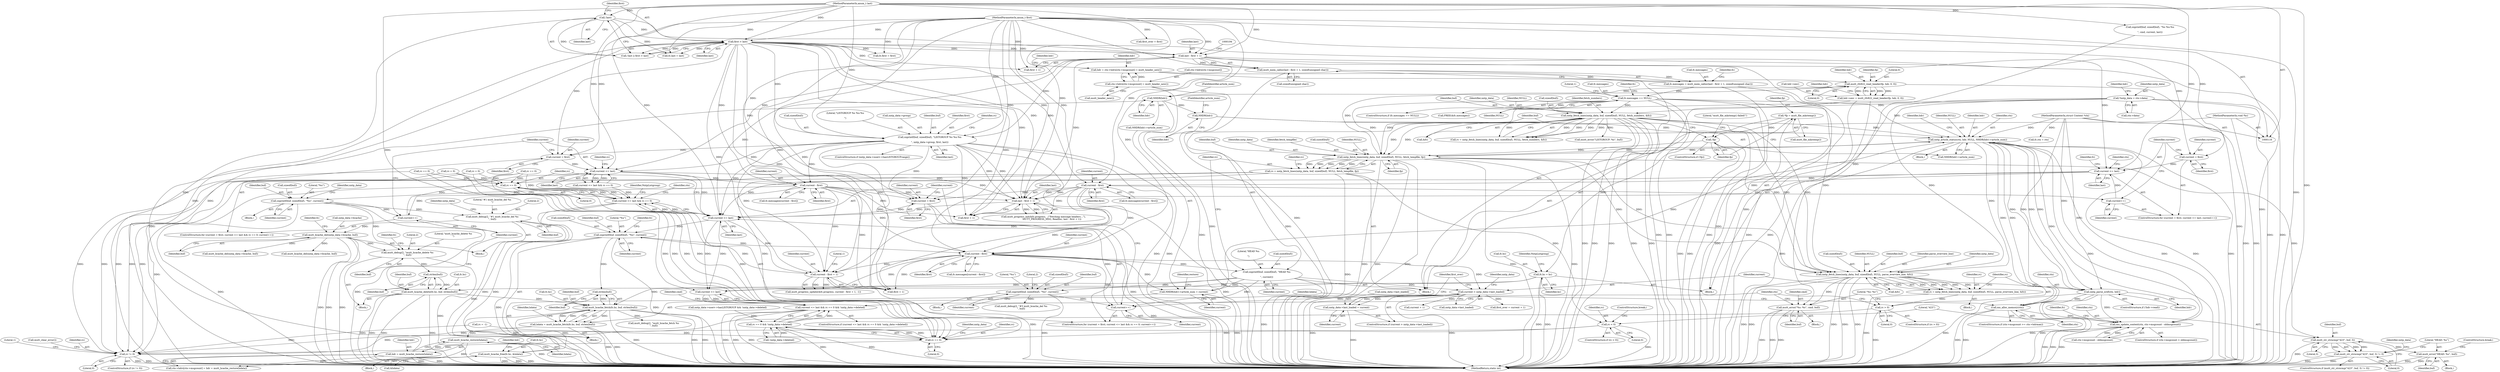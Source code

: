 digraph "0_neomutt_9e927affe3a021175f354af5fa01d22657c20585@API" {
"1000637" [label="(Call,mutt_rfc822_read_header(fp, hdr, 0, 0))"];
"1000567" [label="(Call,nntp_fetch_lines(nntp_data, buf, sizeof(buf), NULL, fetch_tempfile, fp))"];
"1000258" [label="(Call,nntp_fetch_lines(nntp_data, buf, sizeof(buf), NULL, fetch_numbers, &fc))"];
"1000124" [label="(Call,*nntp_data = ctx->data)"];
"1000196" [label="(Call,fc.messages == NULL)"];
"1000183" [label="(Call,fc.messages = mutt_mem_calloc(last - first + 1, sizeof(unsigned char)))"];
"1000187" [label="(Call,mutt_mem_calloc(last - first + 1, sizeof(unsigned char)))"];
"1000188" [label="(Call,last - first + 1)"];
"1000120" [label="(MethodParameterIn,anum_t last)"];
"1000156" [label="(Call,!last)"];
"1000158" [label="(Call,first > last)"];
"1000119" [label="(MethodParameterIn,anum_t first)"];
"1000698" [label="(Call,nntp_article_status(ctx, hdr, NULL, NHDR(hdr)->article_num))"];
"1000711" [label="(Call,nntp_parse_xref(ctx, hdr))"];
"1000117" [label="(MethodParameterIn,struct Context *ctx)"];
"1000434" [label="(Call,mx_alloc_memory(ctx))"];
"1000703" [label="(Call,NHDR(hdr))"];
"1000685" [label="(Call,NHDR(hdr))"];
"1000460" [label="(Call,hdr = mutt_hcache_restore(hdata))"];
"1000462" [label="(Call,mutt_hcache_restore(hdata))"];
"1000436" [label="(Call,hdata = mutt_hcache_fetch(fc.hc, buf, strlen(buf)))"];
"1000438" [label="(Call,mutt_hcache_fetch(fc.hc, buf, strlen(buf)))"];
"1000332" [label="(Call,mutt_hcache_delete(fc.hc, buf, strlen(buf)))"];
"1000204" [label="(Call,fc.hc = hc)"];
"1000118" [label="(MethodParameterIn,void *hc)"];
"1000337" [label="(Call,strlen(buf))"];
"1000328" [label="(Call,mutt_debug(2, \"mutt_hcache_delete %s\n\", buf))"];
"1000303" [label="(Call,snprintf(buf, sizeof(buf), \"%u\", current))"];
"1000299" [label="(Call,current - first)"];
"1000285" [label="(Call,current <= last)"];
"1000291" [label="(Call,current++)"];
"1000281" [label="(Call,current = first)"];
"1000237" [label="(Call,snprintf(buf, sizeof(buf), \"LISTGROUP %s %u-%u\r\n\", nntp_data->group, first, last))"];
"1000318" [label="(Call,mutt_bcache_del(nntp_data->bcache, buf))"];
"1000314" [label="(Call,mutt_debug(2, \"#1 mutt_bcache_del %s\n\", buf))"];
"1000464" [label="(Call,mutt_hcache_free(fc.hc, &hdata))"];
"1000443" [label="(Call,strlen(buf))"];
"1000410" [label="(Call,snprintf(buf, sizeof(buf), \"%u\", current))"];
"1000403" [label="(Call,current - first + 1)"];
"1000384" [label="(Call,current <= last)"];
"1000390" [label="(Call,current++)"];
"1000603" [label="(Call,snprintf(buf, sizeof(buf), \"%u\", current))"];
"1000559" [label="(Call,snprintf(buf, sizeof(buf), \"HEAD %u\r\n\", current))"];
"1000422" [label="(Call,current - first)"];
"1000355" [label="(Call,current - first)"];
"1000345" [label="(Call,current <= last)"];
"1000348" [label="(Call,current++)"];
"1000342" [label="(Call,current = first)"];
"1000715" [label="(Call,current > nntp_data->last_loaded)"];
"1000720" [label="(Call,nntp_data->last_loaded = current)"];
"1000380" [label="(Call,current = first)"];
"1000374" [label="(Call,last - first + 1)"];
"1000637" [label="(Call,mutt_rfc822_read_header(fp, hdr, 0, 0))"];
"1000622" [label="(Call,hdr = ctx->hdrs[ctx->msgcount] = mutt_header_new())"];
"1000624" [label="(Call,ctx->hdrs[ctx->msgcount] = mutt_header_new())"];
"1000683" [label="(Call,NHDR(hdr)->article_num = current)"];
"1000549" [label="(Call,!fp)"];
"1000545" [label="(Call,*fp = mutt_file_mkstemp())"];
"1000633" [label="(Call,hdr->env = mutt_rfc822_read_header(fp, hdr, 0, 0))"];
"1000802" [label="(Call,mx_update_context(ctx, ctx->msgcount - oldmsgcount))"];
"1000565" [label="(Call,rc = nntp_fetch_lines(nntp_data, buf, sizeof(buf), NULL, fetch_tempfile, fp))"];
"1000387" [label="(Call,rc == 0)"];
"1000383" [label="(Call,current <= last && rc == 0)"];
"1000749" [label="(Call,rc == 0)"];
"1000748" [label="(Call,rc == 0 && !nntp_data->deleted)"];
"1000744" [label="(Call,current <= last && rc == 0 && !nntp_data->deleted)"];
"1000815" [label="(Call,rc != 0)"];
"1000582" [label="(Call,rc < 0)"];
"1000588" [label="(Call,mutt_str_strncmp(\"423\", buf, 3))"];
"1000587" [label="(Call,mutt_str_strncmp(\"423\", buf, 3) != 0)"];
"1000594" [label="(Call,mutt_error(\"HEAD: %s\", buf))"];
"1000778" [label="(Call,nntp_fetch_lines(nntp_data, buf, sizeof(buf), NULL, parse_overview_line, &fc))"];
"1000776" [label="(Call,rc = nntp_fetch_lines(nntp_data, buf, sizeof(buf), NULL, parse_overview_line, &fc))"];
"1000788" [label="(Call,rc > 0)"];
"1000792" [label="(Call,mutt_error(\"%s: %s\", cmd, buf))"];
"1000726" [label="(Identifier,first_over)"];
"1000618" [label="(Call,rc = 0)"];
"1000281" [label="(Call,current = first)"];
"1000549" [label="(Call,!fp)"];
"1000410" [label="(Call,snprintf(buf, sizeof(buf), \"%u\", current))"];
"1000605" [label="(Call,sizeof(buf))"];
"1000622" [label="(Call,hdr = ctx->hdrs[ctx->msgcount] = mutt_header_new())"];
"1000188" [label="(Call,last - first + 1)"];
"1000461" [label="(Identifier,hdr)"];
"1000720" [label="(Call,nntp_data->last_loaded = current)"];
"1000796" [label="(ControlStructure,if (ctx->msgcount > oldmsgcount))"];
"1000574" [label="(Identifier,fp)"];
"1000706" [label="(ControlStructure,if (!hdr->read))"];
"1000724" [label="(Identifier,current)"];
"1000303" [label="(Call,snprintf(buf, sizeof(buf), \"%u\", current))"];
"1000572" [label="(Identifier,NULL)"];
"1000709" [label="(Identifier,hdr)"];
"1000183" [label="(Call,fc.messages = mutt_mem_calloc(last - first + 1, sizeof(unsigned char)))"];
"1000439" [label="(Call,fc.hc)"];
"1000381" [label="(Identifier,current)"];
"1000205" [label="(Call,fc.hc)"];
"1000443" [label="(Call,strlen(buf))"];
"1000291" [label="(Call,current++)"];
"1000347" [label="(Identifier,last)"];
"1000125" [label="(Identifier,nntp_data)"];
"1000285" [label="(Call,current <= last)"];
"1000613" [label="(Call,mutt_bcache_del(nntp_data->bcache, buf))"];
"1000561" [label="(Call,sizeof(buf))"];
"1000634" [label="(Call,hdr->env)"];
"1000446" [label="(Identifier,hdata)"];
"1000803" [label="(Identifier,ctx)"];
"1000759" [label="(Identifier,cmd)"];
"1000792" [label="(Call,mutt_error(\"%s: %s\", cmd, buf))"];
"1000791" [label="(Block,)"];
"1000426" [label="(ControlStructure,if (ctx->msgcount >= ctx->hdrmax))"];
"1000327" [label="(Block,)"];
"1000257" [label="(Identifier,rc)"];
"1000231" [label="(ControlStructure,if (nntp_data->nserv->hasLISTGROUPrange))"];
"1000208" [label="(Identifier,hc)"];
"1000701" [label="(Identifier,NULL)"];
"1000341" [label="(ControlStructure,for (current = first; current <= last; current++))"];
"1000300" [label="(Identifier,current)"];
"1000585" [label="(ControlStructure,break;)"];
"1000119" [label="(MethodParameterIn,anum_t first)"];
"1000820" [label="(Literal,1)"];
"1000564" [label="(Identifier,current)"];
"1000624" [label="(Call,ctx->hdrs[ctx->msgcount] = mutt_header_new())"];
"1000712" [label="(Identifier,ctx)"];
"1000587" [label="(Call,mutt_str_strncmp(\"423\", buf, 3) != 0)"];
"1000684" [label="(Call,NHDR(hdr)->article_num)"];
"1000569" [label="(Identifier,buf)"];
"1000328" [label="(Call,mutt_debug(2, \"mutt_hcache_delete %s\n\", buf))"];
"1000809" [label="(Call,FREE(&fc.messages))"];
"1000287" [label="(Identifier,last)"];
"1000595" [label="(Literal,\"HEAD: %s\")"];
"1000560" [label="(Identifier,buf)"];
"1000311" [label="(Identifier,nntp_data)"];
"1000211" [label="(Identifier,NntpListgroup)"];
"1000256" [label="(Call,rc = nntp_fetch_lines(nntp_data, buf, sizeof(buf), NULL, fetch_numbers, &fc))"];
"1000435" [label="(Identifier,ctx)"];
"1000722" [label="(Identifier,nntp_data)"];
"1000592" [label="(Literal,0)"];
"1000776" [label="(Call,rc = nntp_fetch_lines(nntp_data, buf, sizeof(buf), NULL, parse_overview_line, &fc))"];
"1000714" [label="(ControlStructure,if (current > nntp_data->last_loaded))"];
"1000565" [label="(Call,rc = nntp_fetch_lines(nntp_data, buf, sizeof(buf), NULL, fetch_tempfile, fp))"];
"1000280" [label="(ControlStructure,for (current = first; current <= last && rc == 0; current++))"];
"1000785" [label="(Call,&fc)"];
"1000781" [label="(Call,sizeof(buf))"];
"1000697" [label="(Block,)"];
"1000391" [label="(Identifier,current)"];
"1000132" [label="(Identifier,hdr)"];
"1000568" [label="(Identifier,nntp_data)"];
"1000794" [label="(Identifier,cmd)"];
"1000356" [label="(Identifier,current)"];
"1000355" [label="(Call,current - first)"];
"1000573" [label="(Identifier,fetch_tempfile)"];
"1000716" [label="(Identifier,current)"];
"1000293" [label="(Block,)"];
"1000304" [label="(Identifier,buf)"];
"1000374" [label="(Call,last - first + 1)"];
"1000314" [label="(Call,mutt_debug(2, \"#1 mutt_bcache_del %s\n\", buf))"];
"1000559" [label="(Call,snprintf(buf, sizeof(buf), \"HEAD %u\r\n\", current))"];
"1000743" [label="(ControlStructure,if (current <= last && rc == 0 && !nntp_data->deleted))"];
"1000698" [label="(Call,nntp_article_status(ctx, hdr, NULL, NHDR(hdr)->article_num))"];
"1000576" [label="(Identifier,rc)"];
"1000563" [label="(Literal,\"HEAD %u\r\n\")"];
"1000547" [label="(Call,mutt_file_mkstemp())"];
"1000258" [label="(Call,nntp_fetch_lines(nntp_data, buf, sizeof(buf), NULL, fetch_numbers, &fc))"];
"1000390" [label="(Call,current++)"];
"1000375" [label="(Identifier,last)"];
"1000448" [label="(Call,mutt_debug(2, \"mutt_hcache_fetch %s\n\", buf))"];
"1000687" [label="(FieldIdentifier,article_num)"];
"1000292" [label="(Identifier,current)"];
"1000412" [label="(Call,sizeof(buf))"];
"1000282" [label="(Identifier,current)"];
"1000582" [label="(Call,rc < 0)"];
"1000263" [label="(Identifier,NULL)"];
"1000239" [label="(Call,sizeof(buf))"];
"1000331" [label="(Identifier,buf)"];
"1000241" [label="(Literal,\"LISTGROUP %s %u-%u\r\n\")"];
"1000415" [label="(Identifier,current)"];
"1000603" [label="(Call,snprintf(buf, sizeof(buf), \"%u\", current))"];
"1000715" [label="(Call,current > nntp_data->last_loaded)"];
"1000388" [label="(Identifier,rc)"];
"1000590" [label="(Identifier,buf)"];
"1000597" [label="(ControlStructure,break;)"];
"1000637" [label="(Call,mutt_rfc822_read_header(fp, hdr, 0, 0))"];
"1000404" [label="(Identifier,current)"];
"1000333" [label="(Call,fc.hc)"];
"1000788" [label="(Call,rc > 0)"];
"1000817" [label="(Literal,0)"];
"1000777" [label="(Identifier,rc)"];
"1000783" [label="(Identifier,NULL)"];
"1000286" [label="(Identifier,current)"];
"1000200" [label="(Identifier,NULL)"];
"1000644" [label="(Identifier,hdr)"];
"1000320" [label="(Identifier,nntp_data)"];
"1000382" [label="(Identifier,first)"];
"1000566" [label="(Identifier,rc)"];
"1000790" [label="(Literal,0)"];
"1000318" [label="(Call,mutt_bcache_del(nntp_data->bcache, buf))"];
"1000246" [label="(Identifier,last)"];
"1000343" [label="(Identifier,current)"];
"1000725" [label="(Call,first_over = current + 1)"];
"1000380" [label="(Call,current = first)"];
"1000316" [label="(Literal,\"#1 mutt_bcache_del %s\n\")"];
"1000384" [label="(Call,current <= last)"];
"1000289" [label="(Identifier,rc)"];
"1000348" [label="(Call,current++)"];
"1000387" [label="(Call,rc == 0)"];
"1000322" [label="(Identifier,buf)"];
"1000465" [label="(Call,fc.hc)"];
"1000117" [label="(MethodParameterIn,struct Context *ctx)"];
"1000768" [label="(Call,snprintf(buf, sizeof(buf), \"%s %u-%u\r\n\", cmd, current, last))"];
"1000276" [label="(Call,rc == 0)"];
"1000754" [label="(Identifier,nntp_data)"];
"1000204" [label="(Call,fc.hc = hc)"];
"1000683" [label="(Call,NHDR(hdr)->article_num = current)"];
"1000778" [label="(Call,nntp_fetch_lines(nntp_data, buf, sizeof(buf), NULL, parse_overview_line, &fc))"];
"1000609" [label="(Call,mutt_debug(2, \"#3 mutt_bcache_del %s\n\", buf))"];
"1000570" [label="(Call,sizeof(buf))"];
"1000308" [label="(Identifier,current)"];
"1000812" [label="(Identifier,fc)"];
"1000608" [label="(Identifier,current)"];
"1000748" [label="(Call,rc == 0 && !nntp_data->deleted)"];
"1000711" [label="(Call,nntp_parse_xref(ctx, hdr))"];
"1000545" [label="(Call,*fp = mutt_file_mkstemp())"];
"1000163" [label="(Call,fc.ctx = ctx)"];
"1000554" [label="(Call,rc = -1)"];
"1000342" [label="(Call,current = first)"];
"1000288" [label="(Call,rc == 0)"];
"1000437" [label="(Identifier,hdata)"];
"1000147" [label="(Call,first_over = first)"];
"1000317" [label="(Identifier,buf)"];
"1000543" [label="(Block,)"];
"1000548" [label="(ControlStructure,if (!fp))"];
"1000284" [label="(Call,current <= last && rc == 0)"];
"1000721" [label="(Call,nntp_data->last_loaded)"];
"1000242" [label="(Call,nntp_data->group)"];
"1000463" [label="(Identifier,hdata)"];
"1000789" [label="(Identifier,rc)"];
"1000546" [label="(Identifier,fp)"];
"1000168" [label="(Call,fc.first = first)"];
"1000583" [label="(Identifier,rc)"];
"1000238" [label="(Identifier,buf)"];
"1000704" [label="(Identifier,hdr)"];
"1000452" [label="(Call,ctx->hdrs[ctx->msgcount] = hdr = mutt_hcache_restore(hdata))"];
"1000349" [label="(Identifier,current)"];
"1000423" [label="(Identifier,current)"];
"1000411" [label="(Identifier,buf)"];
"1000472" [label="(Identifier,hdr)"];
"1000444" [label="(Identifier,buf)"];
"1000190" [label="(Call,first + 1)"];
"1000468" [label="(Call,&hdata)"];
"1000398" [label="(Call,mutt_progress_update(&fc.progress, current - first + 1, -1))"];
"1000301" [label="(Identifier,first)"];
"1000550" [label="(Identifier,fp)"];
"1000804" [label="(Call,ctx->msgcount - oldmsgcount)"];
"1000584" [label="(Literal,0)"];
"1000815" [label="(Call,rc != 0)"];
"1000639" [label="(Identifier,hdr)"];
"1000158" [label="(Call,first > last)"];
"1000495" [label="(Call,mutt_bcache_del(nntp_data->bcache, buf))"];
"1000588" [label="(Call,mutt_str_strncmp(\"423\", buf, 3))"];
"1000604" [label="(Identifier,buf)"];
"1000750" [label="(Identifier,rc)"];
"1000353" [label="(Identifier,fc)"];
"1000795" [label="(Identifier,buf)"];
"1000193" [label="(Call,sizeof(unsigned char))"];
"1000821" [label="(Call,mutt_clear_error())"];
"1000780" [label="(Identifier,buf)"];
"1000346" [label="(Identifier,current)"];
"1000816" [label="(Identifier,rc)"];
"1000705" [label="(FieldIdentifier,article_num)"];
"1000641" [label="(Literal,0)"];
"1000124" [label="(Call,*nntp_data = ctx->data)"];
"1000727" [label="(Call,current + 1)"];
"1000272" [label="(Call,mutt_error(\"LISTGROUP: %s\", buf))"];
"1000717" [label="(Call,nntp_data->last_loaded)"];
"1000261" [label="(Call,sizeof(buf))"];
"1000379" [label="(ControlStructure,for (current = first; current <= last && rc == 0; current++))"];
"1000295" [label="(Call,fc.messages[current - first])"];
"1000633" [label="(Call,hdr->env = mutt_rfc822_read_header(fp, hdr, 0, 0))"];
"1000329" [label="(Literal,2)"];
"1000632" [label="(Call,mutt_header_new())"];
"1000702" [label="(Call,NHDR(hdr)->article_num)"];
"1000206" [label="(Identifier,fc)"];
"1000447" [label="(Block,)"];
"1000700" [label="(Identifier,hdr)"];
"1000330" [label="(Literal,\"mutt_hcache_delete %s\n\")"];
"1000744" [label="(Call,current <= last && rc == 0 && !nntp_data->deleted)"];
"1000581" [label="(ControlStructure,if (rc < 0))"];
"1000299" [label="(Call,current - first)"];
"1000591" [label="(Literal,3)"];
"1000635" [label="(Identifier,hdr)"];
"1000586" [label="(ControlStructure,if (mutt_str_strncmp(\"423\", buf, 3) != 0))"];
"1000596" [label="(Identifier,buf)"];
"1000283" [label="(Identifier,first)"];
"1000203" [label="(Literal,1)"];
"1000264" [label="(Identifier,fetch_numbers)"];
"1000120" [label="(MethodParameterIn,anum_t last)"];
"1000396" [label="(Identifier,ctx)"];
"1000460" [label="(Call,hdr = mutt_hcache_restore(hdata))"];
"1000607" [label="(Literal,\"%u\")"];
"1000602" [label="(Block,)"];
"1000122" [label="(Block,)"];
"1000703" [label="(Call,NHDR(hdr))"];
"1000305" [label="(Call,sizeof(buf))"];
"1000365" [label="(Call,mutt_progress_init(&fc.progress, _(\"Fetching message headers...\"),\n                       MUTT_PROGRESS_MSG, ReadInc, last - first + 1))"];
"1000319" [label="(Call,nntp_data->bcache)"];
"1000265" [label="(Call,&fc)"];
"1000307" [label="(Literal,\"%u\")"];
"1000713" [label="(Identifier,hdr)"];
"1000357" [label="(Identifier,first)"];
"1000245" [label="(Identifier,first)"];
"1000690" [label="(Identifier,restore)"];
"1000464" [label="(Call,mutt_hcache_free(fc.hc, &hdata))"];
"1000799" [label="(Identifier,ctx)"];
"1000197" [label="(Call,fc.messages)"];
"1000313" [label="(Block,)"];
"1000383" [label="(Call,current <= last && rc == 0)"];
"1000784" [label="(Identifier,parse_overview_line)"];
"1000733" [label="(Identifier,NntpListgroup)"];
"1000157" [label="(Identifier,last)"];
"1000442" [label="(Identifier,buf)"];
"1000414" [label="(Literal,\"%u\")"];
"1000260" [label="(Identifier,buf)"];
"1000337" [label="(Call,strlen(buf))"];
"1000638" [label="(Identifier,fp)"];
"1000334" [label="(Identifier,fc)"];
"1000136" [label="(Call,rc = 0)"];
"1000802" [label="(Call,mx_update_context(ctx, ctx->msgcount - oldmsgcount))"];
"1000155" [label="(Call,!last || first > last)"];
"1000438" [label="(Call,mutt_hcache_fetch(fc.hc, buf, strlen(buf)))"];
"1000623" [label="(Identifier,hdr)"];
"1000688" [label="(Identifier,current)"];
"1000385" [label="(Identifier,current)"];
"1000187" [label="(Call,mutt_mem_calloc(last - first + 1, sizeof(unsigned char)))"];
"1000212" [label="(Call,nntp_data->nserv->hasLISTGROUP && !nntp_data->deleted)"];
"1000422" [label="(Call,current - first)"];
"1000126" [label="(Call,ctx->data)"];
"1000159" [label="(Identifier,first)"];
"1000640" [label="(Literal,0)"];
"1000184" [label="(Call,fc.messages)"];
"1000345" [label="(Call,current <= last)"];
"1000434" [label="(Call,mx_alloc_memory(ctx))"];
"1000589" [label="(Literal,\"423\")"];
"1000553" [label="(Literal,\"mutt_file_mkstemp() failed!\")"];
"1000344" [label="(Identifier,first)"];
"1000403" [label="(Call,current - first + 1)"];
"1000685" [label="(Call,NHDR(hdr))"];
"1000420" [label="(Identifier,fc)"];
"1000315" [label="(Literal,2)"];
"1000237" [label="(Call,snprintf(buf, sizeof(buf), \"LISTGROUP %s %u-%u\r\n\", nntp_data->group, first, last))"];
"1000336" [label="(Identifier,buf)"];
"1000196" [label="(Call,fc.messages == NULL)"];
"1000787" [label="(ControlStructure,if (rc > 0))"];
"1000418" [label="(Call,fc.messages[current - first])"];
"1000462" [label="(Call,mutt_hcache_restore(hdata))"];
"1000189" [label="(Identifier,last)"];
"1000686" [label="(Identifier,hdr)"];
"1000752" [label="(Call,!nntp_data->deleted)"];
"1000118" [label="(MethodParameterIn,void *hc)"];
"1000625" [label="(Call,ctx->hdrs[ctx->msgcount])"];
"1000594" [label="(Call,mutt_error(\"HEAD: %s\", buf))"];
"1000600" [label="(Identifier,nntp_data)"];
"1000409" [label="(Literal,1)"];
"1000195" [label="(ControlStructure,if (fc.messages == NULL))"];
"1000405" [label="(Call,first + 1)"];
"1000351" [label="(Call,fc.messages[current - first])"];
"1000749" [label="(Call,rc == 0)"];
"1000751" [label="(Literal,0)"];
"1000779" [label="(Identifier,nntp_data)"];
"1000814" [label="(ControlStructure,if (rc != 0))"];
"1000259" [label="(Identifier,nntp_data)"];
"1000173" [label="(Call,fc.last = last)"];
"1000386" [label="(Identifier,last)"];
"1000362" [label="(Identifier,ctx)"];
"1000325" [label="(Identifier,fc)"];
"1000756" [label="(Block,)"];
"1000699" [label="(Identifier,ctx)"];
"1000610" [label="(Literal,2)"];
"1000156" [label="(Call,!last)"];
"1000593" [label="(Block,)"];
"1000198" [label="(Identifier,fc)"];
"1000392" [label="(Block,)"];
"1000332" [label="(Call,mutt_hcache_delete(fc.hc, buf, strlen(buf)))"];
"1000436" [label="(Call,hdata = mutt_hcache_fetch(fc.hc, buf, strlen(buf)))"];
"1000424" [label="(Identifier,first)"];
"1000824" [label="(MethodReturn,static int)"];
"1000160" [label="(Identifier,last)"];
"1000338" [label="(Identifier,buf)"];
"1000793" [label="(Literal,\"%s: %s\")"];
"1000745" [label="(Call,current <= last)"];
"1000389" [label="(Literal,0)"];
"1000376" [label="(Call,first + 1)"];
"1000567" [label="(Call,nntp_fetch_lines(nntp_data, buf, sizeof(buf), NULL, fetch_tempfile, fp))"];
"1000637" -> "1000633"  [label="AST: "];
"1000637" -> "1000641"  [label="CFG: "];
"1000638" -> "1000637"  [label="AST: "];
"1000639" -> "1000637"  [label="AST: "];
"1000640" -> "1000637"  [label="AST: "];
"1000641" -> "1000637"  [label="AST: "];
"1000633" -> "1000637"  [label="CFG: "];
"1000637" -> "1000824"  [label="DDG: "];
"1000637" -> "1000633"  [label="DDG: "];
"1000637" -> "1000633"  [label="DDG: "];
"1000637" -> "1000633"  [label="DDG: "];
"1000567" -> "1000637"  [label="DDG: "];
"1000622" -> "1000637"  [label="DDG: "];
"1000637" -> "1000685"  [label="DDG: "];
"1000567" -> "1000565"  [label="AST: "];
"1000567" -> "1000574"  [label="CFG: "];
"1000568" -> "1000567"  [label="AST: "];
"1000569" -> "1000567"  [label="AST: "];
"1000570" -> "1000567"  [label="AST: "];
"1000572" -> "1000567"  [label="AST: "];
"1000573" -> "1000567"  [label="AST: "];
"1000574" -> "1000567"  [label="AST: "];
"1000565" -> "1000567"  [label="CFG: "];
"1000567" -> "1000824"  [label="DDG: "];
"1000567" -> "1000824"  [label="DDG: "];
"1000567" -> "1000824"  [label="DDG: "];
"1000567" -> "1000824"  [label="DDG: "];
"1000567" -> "1000824"  [label="DDG: "];
"1000567" -> "1000565"  [label="DDG: "];
"1000567" -> "1000565"  [label="DDG: "];
"1000567" -> "1000565"  [label="DDG: "];
"1000567" -> "1000565"  [label="DDG: "];
"1000567" -> "1000565"  [label="DDG: "];
"1000258" -> "1000567"  [label="DDG: "];
"1000258" -> "1000567"  [label="DDG: "];
"1000124" -> "1000567"  [label="DDG: "];
"1000196" -> "1000567"  [label="DDG: "];
"1000698" -> "1000567"  [label="DDG: "];
"1000549" -> "1000567"  [label="DDG: "];
"1000567" -> "1000588"  [label="DDG: "];
"1000567" -> "1000698"  [label="DDG: "];
"1000567" -> "1000778"  [label="DDG: "];
"1000567" -> "1000778"  [label="DDG: "];
"1000258" -> "1000256"  [label="AST: "];
"1000258" -> "1000265"  [label="CFG: "];
"1000259" -> "1000258"  [label="AST: "];
"1000260" -> "1000258"  [label="AST: "];
"1000261" -> "1000258"  [label="AST: "];
"1000263" -> "1000258"  [label="AST: "];
"1000264" -> "1000258"  [label="AST: "];
"1000265" -> "1000258"  [label="AST: "];
"1000256" -> "1000258"  [label="CFG: "];
"1000258" -> "1000824"  [label="DDG: "];
"1000258" -> "1000824"  [label="DDG: "];
"1000258" -> "1000824"  [label="DDG: "];
"1000258" -> "1000824"  [label="DDG: "];
"1000258" -> "1000824"  [label="DDG: "];
"1000258" -> "1000256"  [label="DDG: "];
"1000258" -> "1000256"  [label="DDG: "];
"1000258" -> "1000256"  [label="DDG: "];
"1000258" -> "1000256"  [label="DDG: "];
"1000258" -> "1000256"  [label="DDG: "];
"1000124" -> "1000258"  [label="DDG: "];
"1000196" -> "1000258"  [label="DDG: "];
"1000258" -> "1000272"  [label="DDG: "];
"1000258" -> "1000698"  [label="DDG: "];
"1000258" -> "1000778"  [label="DDG: "];
"1000258" -> "1000778"  [label="DDG: "];
"1000258" -> "1000778"  [label="DDG: "];
"1000124" -> "1000122"  [label="AST: "];
"1000124" -> "1000126"  [label="CFG: "];
"1000125" -> "1000124"  [label="AST: "];
"1000126" -> "1000124"  [label="AST: "];
"1000132" -> "1000124"  [label="CFG: "];
"1000124" -> "1000824"  [label="DDG: "];
"1000124" -> "1000824"  [label="DDG: "];
"1000124" -> "1000778"  [label="DDG: "];
"1000196" -> "1000195"  [label="AST: "];
"1000196" -> "1000200"  [label="CFG: "];
"1000197" -> "1000196"  [label="AST: "];
"1000200" -> "1000196"  [label="AST: "];
"1000203" -> "1000196"  [label="CFG: "];
"1000206" -> "1000196"  [label="CFG: "];
"1000196" -> "1000824"  [label="DDG: "];
"1000196" -> "1000824"  [label="DDG: "];
"1000196" -> "1000824"  [label="DDG: "];
"1000183" -> "1000196"  [label="DDG: "];
"1000196" -> "1000698"  [label="DDG: "];
"1000196" -> "1000778"  [label="DDG: "];
"1000196" -> "1000809"  [label="DDG: "];
"1000183" -> "1000122"  [label="AST: "];
"1000183" -> "1000187"  [label="CFG: "];
"1000184" -> "1000183"  [label="AST: "];
"1000187" -> "1000183"  [label="AST: "];
"1000198" -> "1000183"  [label="CFG: "];
"1000183" -> "1000824"  [label="DDG: "];
"1000187" -> "1000183"  [label="DDG: "];
"1000187" -> "1000193"  [label="CFG: "];
"1000188" -> "1000187"  [label="AST: "];
"1000193" -> "1000187"  [label="AST: "];
"1000187" -> "1000824"  [label="DDG: "];
"1000188" -> "1000187"  [label="DDG: "];
"1000188" -> "1000187"  [label="DDG: "];
"1000188" -> "1000190"  [label="CFG: "];
"1000189" -> "1000188"  [label="AST: "];
"1000190" -> "1000188"  [label="AST: "];
"1000194" -> "1000188"  [label="CFG: "];
"1000188" -> "1000824"  [label="DDG: "];
"1000188" -> "1000824"  [label="DDG: "];
"1000120" -> "1000188"  [label="DDG: "];
"1000156" -> "1000188"  [label="DDG: "];
"1000158" -> "1000188"  [label="DDG: "];
"1000158" -> "1000188"  [label="DDG: "];
"1000119" -> "1000188"  [label="DDG: "];
"1000188" -> "1000237"  [label="DDG: "];
"1000188" -> "1000285"  [label="DDG: "];
"1000188" -> "1000345"  [label="DDG: "];
"1000188" -> "1000374"  [label="DDG: "];
"1000188" -> "1000384"  [label="DDG: "];
"1000120" -> "1000116"  [label="AST: "];
"1000120" -> "1000824"  [label="DDG: "];
"1000120" -> "1000156"  [label="DDG: "];
"1000120" -> "1000158"  [label="DDG: "];
"1000120" -> "1000173"  [label="DDG: "];
"1000120" -> "1000237"  [label="DDG: "];
"1000120" -> "1000285"  [label="DDG: "];
"1000120" -> "1000345"  [label="DDG: "];
"1000120" -> "1000374"  [label="DDG: "];
"1000120" -> "1000384"  [label="DDG: "];
"1000120" -> "1000745"  [label="DDG: "];
"1000120" -> "1000768"  [label="DDG: "];
"1000156" -> "1000155"  [label="AST: "];
"1000156" -> "1000157"  [label="CFG: "];
"1000157" -> "1000156"  [label="AST: "];
"1000159" -> "1000156"  [label="CFG: "];
"1000155" -> "1000156"  [label="CFG: "];
"1000156" -> "1000824"  [label="DDG: "];
"1000156" -> "1000155"  [label="DDG: "];
"1000156" -> "1000158"  [label="DDG: "];
"1000156" -> "1000173"  [label="DDG: "];
"1000158" -> "1000155"  [label="AST: "];
"1000158" -> "1000160"  [label="CFG: "];
"1000159" -> "1000158"  [label="AST: "];
"1000160" -> "1000158"  [label="AST: "];
"1000155" -> "1000158"  [label="CFG: "];
"1000158" -> "1000824"  [label="DDG: "];
"1000158" -> "1000824"  [label="DDG: "];
"1000158" -> "1000155"  [label="DDG: "];
"1000158" -> "1000155"  [label="DDG: "];
"1000119" -> "1000158"  [label="DDG: "];
"1000158" -> "1000168"  [label="DDG: "];
"1000158" -> "1000173"  [label="DDG: "];
"1000158" -> "1000190"  [label="DDG: "];
"1000158" -> "1000237"  [label="DDG: "];
"1000158" -> "1000281"  [label="DDG: "];
"1000158" -> "1000299"  [label="DDG: "];
"1000158" -> "1000342"  [label="DDG: "];
"1000158" -> "1000355"  [label="DDG: "];
"1000158" -> "1000374"  [label="DDG: "];
"1000158" -> "1000376"  [label="DDG: "];
"1000158" -> "1000380"  [label="DDG: "];
"1000158" -> "1000403"  [label="DDG: "];
"1000158" -> "1000405"  [label="DDG: "];
"1000158" -> "1000422"  [label="DDG: "];
"1000119" -> "1000116"  [label="AST: "];
"1000119" -> "1000824"  [label="DDG: "];
"1000119" -> "1000147"  [label="DDG: "];
"1000119" -> "1000168"  [label="DDG: "];
"1000119" -> "1000190"  [label="DDG: "];
"1000119" -> "1000237"  [label="DDG: "];
"1000119" -> "1000281"  [label="DDG: "];
"1000119" -> "1000299"  [label="DDG: "];
"1000119" -> "1000342"  [label="DDG: "];
"1000119" -> "1000355"  [label="DDG: "];
"1000119" -> "1000374"  [label="DDG: "];
"1000119" -> "1000376"  [label="DDG: "];
"1000119" -> "1000380"  [label="DDG: "];
"1000119" -> "1000403"  [label="DDG: "];
"1000119" -> "1000405"  [label="DDG: "];
"1000119" -> "1000422"  [label="DDG: "];
"1000698" -> "1000697"  [label="AST: "];
"1000698" -> "1000702"  [label="CFG: "];
"1000699" -> "1000698"  [label="AST: "];
"1000700" -> "1000698"  [label="AST: "];
"1000701" -> "1000698"  [label="AST: "];
"1000702" -> "1000698"  [label="AST: "];
"1000709" -> "1000698"  [label="CFG: "];
"1000698" -> "1000824"  [label="DDG: "];
"1000698" -> "1000824"  [label="DDG: "];
"1000698" -> "1000824"  [label="DDG: "];
"1000698" -> "1000824"  [label="DDG: "];
"1000698" -> "1000824"  [label="DDG: "];
"1000698" -> "1000434"  [label="DDG: "];
"1000711" -> "1000698"  [label="DDG: "];
"1000434" -> "1000698"  [label="DDG: "];
"1000117" -> "1000698"  [label="DDG: "];
"1000703" -> "1000698"  [label="DDG: "];
"1000683" -> "1000698"  [label="DDG: "];
"1000698" -> "1000711"  [label="DDG: "];
"1000698" -> "1000711"  [label="DDG: "];
"1000698" -> "1000778"  [label="DDG: "];
"1000698" -> "1000802"  [label="DDG: "];
"1000711" -> "1000706"  [label="AST: "];
"1000711" -> "1000713"  [label="CFG: "];
"1000712" -> "1000711"  [label="AST: "];
"1000713" -> "1000711"  [label="AST: "];
"1000716" -> "1000711"  [label="CFG: "];
"1000711" -> "1000824"  [label="DDG: "];
"1000711" -> "1000824"  [label="DDG: "];
"1000711" -> "1000824"  [label="DDG: "];
"1000711" -> "1000434"  [label="DDG: "];
"1000117" -> "1000711"  [label="DDG: "];
"1000711" -> "1000802"  [label="DDG: "];
"1000117" -> "1000116"  [label="AST: "];
"1000117" -> "1000824"  [label="DDG: "];
"1000117" -> "1000163"  [label="DDG: "];
"1000117" -> "1000434"  [label="DDG: "];
"1000117" -> "1000802"  [label="DDG: "];
"1000434" -> "1000426"  [label="AST: "];
"1000434" -> "1000435"  [label="CFG: "];
"1000435" -> "1000434"  [label="AST: "];
"1000437" -> "1000434"  [label="CFG: "];
"1000434" -> "1000824"  [label="DDG: "];
"1000434" -> "1000824"  [label="DDG: "];
"1000434" -> "1000802"  [label="DDG: "];
"1000703" -> "1000702"  [label="AST: "];
"1000703" -> "1000704"  [label="CFG: "];
"1000704" -> "1000703"  [label="AST: "];
"1000705" -> "1000703"  [label="CFG: "];
"1000685" -> "1000703"  [label="DDG: "];
"1000685" -> "1000684"  [label="AST: "];
"1000685" -> "1000686"  [label="CFG: "];
"1000686" -> "1000685"  [label="AST: "];
"1000687" -> "1000685"  [label="CFG: "];
"1000685" -> "1000824"  [label="DDG: "];
"1000460" -> "1000685"  [label="DDG: "];
"1000460" -> "1000452"  [label="AST: "];
"1000460" -> "1000462"  [label="CFG: "];
"1000461" -> "1000460"  [label="AST: "];
"1000462" -> "1000460"  [label="AST: "];
"1000452" -> "1000460"  [label="CFG: "];
"1000460" -> "1000824"  [label="DDG: "];
"1000460" -> "1000824"  [label="DDG: "];
"1000460" -> "1000452"  [label="DDG: "];
"1000462" -> "1000460"  [label="DDG: "];
"1000462" -> "1000463"  [label="CFG: "];
"1000463" -> "1000462"  [label="AST: "];
"1000462" -> "1000824"  [label="DDG: "];
"1000462" -> "1000452"  [label="DDG: "];
"1000436" -> "1000462"  [label="DDG: "];
"1000436" -> "1000392"  [label="AST: "];
"1000436" -> "1000438"  [label="CFG: "];
"1000437" -> "1000436"  [label="AST: "];
"1000438" -> "1000436"  [label="AST: "];
"1000446" -> "1000436"  [label="CFG: "];
"1000436" -> "1000824"  [label="DDG: "];
"1000436" -> "1000824"  [label="DDG: "];
"1000438" -> "1000436"  [label="DDG: "];
"1000438" -> "1000436"  [label="DDG: "];
"1000438" -> "1000436"  [label="DDG: "];
"1000438" -> "1000443"  [label="CFG: "];
"1000439" -> "1000438"  [label="AST: "];
"1000442" -> "1000438"  [label="AST: "];
"1000443" -> "1000438"  [label="AST: "];
"1000438" -> "1000824"  [label="DDG: "];
"1000438" -> "1000824"  [label="DDG: "];
"1000438" -> "1000824"  [label="DDG: "];
"1000332" -> "1000438"  [label="DDG: "];
"1000464" -> "1000438"  [label="DDG: "];
"1000204" -> "1000438"  [label="DDG: "];
"1000443" -> "1000438"  [label="DDG: "];
"1000438" -> "1000448"  [label="DDG: "];
"1000438" -> "1000464"  [label="DDG: "];
"1000332" -> "1000327"  [label="AST: "];
"1000332" -> "1000337"  [label="CFG: "];
"1000333" -> "1000332"  [label="AST: "];
"1000336" -> "1000332"  [label="AST: "];
"1000337" -> "1000332"  [label="AST: "];
"1000292" -> "1000332"  [label="CFG: "];
"1000332" -> "1000824"  [label="DDG: "];
"1000332" -> "1000824"  [label="DDG: "];
"1000332" -> "1000824"  [label="DDG: "];
"1000332" -> "1000824"  [label="DDG: "];
"1000204" -> "1000332"  [label="DDG: "];
"1000337" -> "1000332"  [label="DDG: "];
"1000204" -> "1000122"  [label="AST: "];
"1000204" -> "1000208"  [label="CFG: "];
"1000205" -> "1000204"  [label="AST: "];
"1000208" -> "1000204"  [label="AST: "];
"1000211" -> "1000204"  [label="CFG: "];
"1000204" -> "1000824"  [label="DDG: "];
"1000204" -> "1000824"  [label="DDG: "];
"1000118" -> "1000204"  [label="DDG: "];
"1000118" -> "1000116"  [label="AST: "];
"1000118" -> "1000824"  [label="DDG: "];
"1000337" -> "1000338"  [label="CFG: "];
"1000338" -> "1000337"  [label="AST: "];
"1000328" -> "1000337"  [label="DDG: "];
"1000328" -> "1000327"  [label="AST: "];
"1000328" -> "1000331"  [label="CFG: "];
"1000329" -> "1000328"  [label="AST: "];
"1000330" -> "1000328"  [label="AST: "];
"1000331" -> "1000328"  [label="AST: "];
"1000334" -> "1000328"  [label="CFG: "];
"1000328" -> "1000824"  [label="DDG: "];
"1000303" -> "1000328"  [label="DDG: "];
"1000318" -> "1000328"  [label="DDG: "];
"1000303" -> "1000293"  [label="AST: "];
"1000303" -> "1000308"  [label="CFG: "];
"1000304" -> "1000303"  [label="AST: "];
"1000305" -> "1000303"  [label="AST: "];
"1000307" -> "1000303"  [label="AST: "];
"1000308" -> "1000303"  [label="AST: "];
"1000311" -> "1000303"  [label="CFG: "];
"1000303" -> "1000824"  [label="DDG: "];
"1000303" -> "1000824"  [label="DDG: "];
"1000303" -> "1000291"  [label="DDG: "];
"1000299" -> "1000303"  [label="DDG: "];
"1000303" -> "1000314"  [label="DDG: "];
"1000299" -> "1000295"  [label="AST: "];
"1000299" -> "1000301"  [label="CFG: "];
"1000300" -> "1000299"  [label="AST: "];
"1000301" -> "1000299"  [label="AST: "];
"1000295" -> "1000299"  [label="CFG: "];
"1000299" -> "1000291"  [label="DDG: "];
"1000285" -> "1000299"  [label="DDG: "];
"1000237" -> "1000299"  [label="DDG: "];
"1000299" -> "1000374"  [label="DDG: "];
"1000299" -> "1000376"  [label="DDG: "];
"1000299" -> "1000380"  [label="DDG: "];
"1000299" -> "1000403"  [label="DDG: "];
"1000299" -> "1000405"  [label="DDG: "];
"1000299" -> "1000422"  [label="DDG: "];
"1000285" -> "1000284"  [label="AST: "];
"1000285" -> "1000287"  [label="CFG: "];
"1000286" -> "1000285"  [label="AST: "];
"1000287" -> "1000285"  [label="AST: "];
"1000289" -> "1000285"  [label="CFG: "];
"1000284" -> "1000285"  [label="CFG: "];
"1000285" -> "1000284"  [label="DDG: "];
"1000285" -> "1000284"  [label="DDG: "];
"1000291" -> "1000285"  [label="DDG: "];
"1000281" -> "1000285"  [label="DDG: "];
"1000237" -> "1000285"  [label="DDG: "];
"1000285" -> "1000374"  [label="DDG: "];
"1000285" -> "1000384"  [label="DDG: "];
"1000291" -> "1000280"  [label="AST: "];
"1000291" -> "1000292"  [label="CFG: "];
"1000292" -> "1000291"  [label="AST: "];
"1000286" -> "1000291"  [label="CFG: "];
"1000281" -> "1000280"  [label="AST: "];
"1000281" -> "1000283"  [label="CFG: "];
"1000282" -> "1000281"  [label="AST: "];
"1000283" -> "1000281"  [label="AST: "];
"1000286" -> "1000281"  [label="CFG: "];
"1000237" -> "1000281"  [label="DDG: "];
"1000237" -> "1000231"  [label="AST: "];
"1000237" -> "1000246"  [label="CFG: "];
"1000238" -> "1000237"  [label="AST: "];
"1000239" -> "1000237"  [label="AST: "];
"1000241" -> "1000237"  [label="AST: "];
"1000242" -> "1000237"  [label="AST: "];
"1000245" -> "1000237"  [label="AST: "];
"1000246" -> "1000237"  [label="AST: "];
"1000257" -> "1000237"  [label="CFG: "];
"1000237" -> "1000824"  [label="DDG: "];
"1000237" -> "1000824"  [label="DDG: "];
"1000237" -> "1000374"  [label="DDG: "];
"1000237" -> "1000374"  [label="DDG: "];
"1000237" -> "1000376"  [label="DDG: "];
"1000237" -> "1000380"  [label="DDG: "];
"1000237" -> "1000384"  [label="DDG: "];
"1000237" -> "1000403"  [label="DDG: "];
"1000237" -> "1000405"  [label="DDG: "];
"1000237" -> "1000422"  [label="DDG: "];
"1000318" -> "1000313"  [label="AST: "];
"1000318" -> "1000322"  [label="CFG: "];
"1000319" -> "1000318"  [label="AST: "];
"1000322" -> "1000318"  [label="AST: "];
"1000325" -> "1000318"  [label="CFG: "];
"1000318" -> "1000824"  [label="DDG: "];
"1000318" -> "1000824"  [label="DDG: "];
"1000318" -> "1000824"  [label="DDG: "];
"1000314" -> "1000318"  [label="DDG: "];
"1000318" -> "1000495"  [label="DDG: "];
"1000318" -> "1000613"  [label="DDG: "];
"1000314" -> "1000313"  [label="AST: "];
"1000314" -> "1000317"  [label="CFG: "];
"1000315" -> "1000314"  [label="AST: "];
"1000316" -> "1000314"  [label="AST: "];
"1000317" -> "1000314"  [label="AST: "];
"1000320" -> "1000314"  [label="CFG: "];
"1000314" -> "1000824"  [label="DDG: "];
"1000464" -> "1000447"  [label="AST: "];
"1000464" -> "1000468"  [label="CFG: "];
"1000465" -> "1000464"  [label="AST: "];
"1000468" -> "1000464"  [label="AST: "];
"1000472" -> "1000464"  [label="CFG: "];
"1000464" -> "1000824"  [label="DDG: "];
"1000464" -> "1000824"  [label="DDG: "];
"1000464" -> "1000824"  [label="DDG: "];
"1000443" -> "1000444"  [label="CFG: "];
"1000444" -> "1000443"  [label="AST: "];
"1000410" -> "1000443"  [label="DDG: "];
"1000410" -> "1000392"  [label="AST: "];
"1000410" -> "1000415"  [label="CFG: "];
"1000411" -> "1000410"  [label="AST: "];
"1000412" -> "1000410"  [label="AST: "];
"1000414" -> "1000410"  [label="AST: "];
"1000415" -> "1000410"  [label="AST: "];
"1000420" -> "1000410"  [label="CFG: "];
"1000410" -> "1000824"  [label="DDG: "];
"1000410" -> "1000824"  [label="DDG: "];
"1000403" -> "1000410"  [label="DDG: "];
"1000384" -> "1000410"  [label="DDG: "];
"1000410" -> "1000422"  [label="DDG: "];
"1000403" -> "1000398"  [label="AST: "];
"1000403" -> "1000405"  [label="CFG: "];
"1000404" -> "1000403"  [label="AST: "];
"1000405" -> "1000403"  [label="AST: "];
"1000409" -> "1000403"  [label="CFG: "];
"1000403" -> "1000824"  [label="DDG: "];
"1000403" -> "1000398"  [label="DDG: "];
"1000403" -> "1000398"  [label="DDG: "];
"1000384" -> "1000403"  [label="DDG: "];
"1000422" -> "1000403"  [label="DDG: "];
"1000355" -> "1000403"  [label="DDG: "];
"1000384" -> "1000383"  [label="AST: "];
"1000384" -> "1000386"  [label="CFG: "];
"1000385" -> "1000384"  [label="AST: "];
"1000386" -> "1000384"  [label="AST: "];
"1000388" -> "1000384"  [label="CFG: "];
"1000383" -> "1000384"  [label="CFG: "];
"1000384" -> "1000383"  [label="DDG: "];
"1000384" -> "1000383"  [label="DDG: "];
"1000390" -> "1000384"  [label="DDG: "];
"1000380" -> "1000384"  [label="DDG: "];
"1000374" -> "1000384"  [label="DDG: "];
"1000345" -> "1000384"  [label="DDG: "];
"1000384" -> "1000745"  [label="DDG: "];
"1000384" -> "1000745"  [label="DDG: "];
"1000390" -> "1000379"  [label="AST: "];
"1000390" -> "1000391"  [label="CFG: "];
"1000391" -> "1000390"  [label="AST: "];
"1000385" -> "1000390"  [label="CFG: "];
"1000603" -> "1000390"  [label="DDG: "];
"1000422" -> "1000390"  [label="DDG: "];
"1000559" -> "1000390"  [label="DDG: "];
"1000715" -> "1000390"  [label="DDG: "];
"1000603" -> "1000602"  [label="AST: "];
"1000603" -> "1000608"  [label="CFG: "];
"1000604" -> "1000603"  [label="AST: "];
"1000605" -> "1000603"  [label="AST: "];
"1000607" -> "1000603"  [label="AST: "];
"1000608" -> "1000603"  [label="AST: "];
"1000610" -> "1000603"  [label="CFG: "];
"1000603" -> "1000824"  [label="DDG: "];
"1000559" -> "1000603"  [label="DDG: "];
"1000603" -> "1000609"  [label="DDG: "];
"1000559" -> "1000543"  [label="AST: "];
"1000559" -> "1000564"  [label="CFG: "];
"1000560" -> "1000559"  [label="AST: "];
"1000561" -> "1000559"  [label="AST: "];
"1000563" -> "1000559"  [label="AST: "];
"1000564" -> "1000559"  [label="AST: "];
"1000566" -> "1000559"  [label="CFG: "];
"1000559" -> "1000824"  [label="DDG: "];
"1000422" -> "1000559"  [label="DDG: "];
"1000559" -> "1000683"  [label="DDG: "];
"1000559" -> "1000715"  [label="DDG: "];
"1000559" -> "1000745"  [label="DDG: "];
"1000422" -> "1000418"  [label="AST: "];
"1000422" -> "1000424"  [label="CFG: "];
"1000423" -> "1000422"  [label="AST: "];
"1000424" -> "1000422"  [label="AST: "];
"1000418" -> "1000422"  [label="CFG: "];
"1000422" -> "1000824"  [label="DDG: "];
"1000422" -> "1000405"  [label="DDG: "];
"1000355" -> "1000422"  [label="DDG: "];
"1000422" -> "1000683"  [label="DDG: "];
"1000422" -> "1000715"  [label="DDG: "];
"1000422" -> "1000745"  [label="DDG: "];
"1000355" -> "1000351"  [label="AST: "];
"1000355" -> "1000357"  [label="CFG: "];
"1000356" -> "1000355"  [label="AST: "];
"1000357" -> "1000355"  [label="AST: "];
"1000351" -> "1000355"  [label="CFG: "];
"1000355" -> "1000348"  [label="DDG: "];
"1000345" -> "1000355"  [label="DDG: "];
"1000355" -> "1000374"  [label="DDG: "];
"1000355" -> "1000376"  [label="DDG: "];
"1000355" -> "1000380"  [label="DDG: "];
"1000355" -> "1000405"  [label="DDG: "];
"1000345" -> "1000341"  [label="AST: "];
"1000345" -> "1000347"  [label="CFG: "];
"1000346" -> "1000345"  [label="AST: "];
"1000347" -> "1000345"  [label="AST: "];
"1000353" -> "1000345"  [label="CFG: "];
"1000362" -> "1000345"  [label="CFG: "];
"1000348" -> "1000345"  [label="DDG: "];
"1000342" -> "1000345"  [label="DDG: "];
"1000345" -> "1000374"  [label="DDG: "];
"1000348" -> "1000341"  [label="AST: "];
"1000348" -> "1000349"  [label="CFG: "];
"1000349" -> "1000348"  [label="AST: "];
"1000346" -> "1000348"  [label="CFG: "];
"1000342" -> "1000341"  [label="AST: "];
"1000342" -> "1000344"  [label="CFG: "];
"1000343" -> "1000342"  [label="AST: "];
"1000344" -> "1000342"  [label="AST: "];
"1000346" -> "1000342"  [label="CFG: "];
"1000715" -> "1000714"  [label="AST: "];
"1000715" -> "1000717"  [label="CFG: "];
"1000716" -> "1000715"  [label="AST: "];
"1000717" -> "1000715"  [label="AST: "];
"1000722" -> "1000715"  [label="CFG: "];
"1000726" -> "1000715"  [label="CFG: "];
"1000715" -> "1000824"  [label="DDG: "];
"1000715" -> "1000824"  [label="DDG: "];
"1000720" -> "1000715"  [label="DDG: "];
"1000715" -> "1000720"  [label="DDG: "];
"1000715" -> "1000725"  [label="DDG: "];
"1000715" -> "1000727"  [label="DDG: "];
"1000720" -> "1000714"  [label="AST: "];
"1000720" -> "1000724"  [label="CFG: "];
"1000721" -> "1000720"  [label="AST: "];
"1000724" -> "1000720"  [label="AST: "];
"1000726" -> "1000720"  [label="CFG: "];
"1000720" -> "1000824"  [label="DDG: "];
"1000380" -> "1000379"  [label="AST: "];
"1000380" -> "1000382"  [label="CFG: "];
"1000381" -> "1000380"  [label="AST: "];
"1000382" -> "1000380"  [label="AST: "];
"1000385" -> "1000380"  [label="CFG: "];
"1000380" -> "1000824"  [label="DDG: "];
"1000374" -> "1000365"  [label="AST: "];
"1000374" -> "1000376"  [label="CFG: "];
"1000375" -> "1000374"  [label="AST: "];
"1000376" -> "1000374"  [label="AST: "];
"1000365" -> "1000374"  [label="CFG: "];
"1000374" -> "1000824"  [label="DDG: "];
"1000374" -> "1000365"  [label="DDG: "];
"1000374" -> "1000365"  [label="DDG: "];
"1000622" -> "1000543"  [label="AST: "];
"1000622" -> "1000624"  [label="CFG: "];
"1000623" -> "1000622"  [label="AST: "];
"1000624" -> "1000622"  [label="AST: "];
"1000635" -> "1000622"  [label="CFG: "];
"1000624" -> "1000622"  [label="DDG: "];
"1000624" -> "1000632"  [label="CFG: "];
"1000625" -> "1000624"  [label="AST: "];
"1000632" -> "1000624"  [label="AST: "];
"1000624" -> "1000824"  [label="DDG: "];
"1000624" -> "1000824"  [label="DDG: "];
"1000683" -> "1000392"  [label="AST: "];
"1000683" -> "1000688"  [label="CFG: "];
"1000684" -> "1000683"  [label="AST: "];
"1000688" -> "1000683"  [label="AST: "];
"1000690" -> "1000683"  [label="CFG: "];
"1000683" -> "1000824"  [label="DDG: "];
"1000549" -> "1000548"  [label="AST: "];
"1000549" -> "1000550"  [label="CFG: "];
"1000550" -> "1000549"  [label="AST: "];
"1000553" -> "1000549"  [label="CFG: "];
"1000560" -> "1000549"  [label="CFG: "];
"1000549" -> "1000824"  [label="DDG: "];
"1000549" -> "1000824"  [label="DDG: "];
"1000545" -> "1000549"  [label="DDG: "];
"1000545" -> "1000543"  [label="AST: "];
"1000545" -> "1000547"  [label="CFG: "];
"1000546" -> "1000545"  [label="AST: "];
"1000547" -> "1000545"  [label="AST: "];
"1000550" -> "1000545"  [label="CFG: "];
"1000545" -> "1000824"  [label="DDG: "];
"1000633" -> "1000543"  [label="AST: "];
"1000634" -> "1000633"  [label="AST: "];
"1000644" -> "1000633"  [label="CFG: "];
"1000633" -> "1000824"  [label="DDG: "];
"1000633" -> "1000824"  [label="DDG: "];
"1000802" -> "1000796"  [label="AST: "];
"1000802" -> "1000804"  [label="CFG: "];
"1000803" -> "1000802"  [label="AST: "];
"1000804" -> "1000802"  [label="AST: "];
"1000812" -> "1000802"  [label="CFG: "];
"1000802" -> "1000824"  [label="DDG: "];
"1000802" -> "1000824"  [label="DDG: "];
"1000802" -> "1000824"  [label="DDG: "];
"1000804" -> "1000802"  [label="DDG: "];
"1000804" -> "1000802"  [label="DDG: "];
"1000565" -> "1000543"  [label="AST: "];
"1000566" -> "1000565"  [label="AST: "];
"1000576" -> "1000565"  [label="CFG: "];
"1000565" -> "1000824"  [label="DDG: "];
"1000565" -> "1000387"  [label="DDG: "];
"1000565" -> "1000582"  [label="DDG: "];
"1000565" -> "1000749"  [label="DDG: "];
"1000565" -> "1000815"  [label="DDG: "];
"1000387" -> "1000383"  [label="AST: "];
"1000387" -> "1000389"  [label="CFG: "];
"1000388" -> "1000387"  [label="AST: "];
"1000389" -> "1000387"  [label="AST: "];
"1000383" -> "1000387"  [label="CFG: "];
"1000387" -> "1000383"  [label="DDG: "];
"1000387" -> "1000383"  [label="DDG: "];
"1000288" -> "1000387"  [label="DDG: "];
"1000618" -> "1000387"  [label="DDG: "];
"1000276" -> "1000387"  [label="DDG: "];
"1000136" -> "1000387"  [label="DDG: "];
"1000387" -> "1000749"  [label="DDG: "];
"1000387" -> "1000815"  [label="DDG: "];
"1000383" -> "1000379"  [label="AST: "];
"1000396" -> "1000383"  [label="CFG: "];
"1000733" -> "1000383"  [label="CFG: "];
"1000383" -> "1000824"  [label="DDG: "];
"1000383" -> "1000824"  [label="DDG: "];
"1000276" -> "1000383"  [label="DDG: "];
"1000284" -> "1000383"  [label="DDG: "];
"1000749" -> "1000748"  [label="AST: "];
"1000749" -> "1000751"  [label="CFG: "];
"1000750" -> "1000749"  [label="AST: "];
"1000751" -> "1000749"  [label="AST: "];
"1000754" -> "1000749"  [label="CFG: "];
"1000748" -> "1000749"  [label="CFG: "];
"1000749" -> "1000748"  [label="DDG: "];
"1000749" -> "1000748"  [label="DDG: "];
"1000582" -> "1000749"  [label="DDG: "];
"1000618" -> "1000749"  [label="DDG: "];
"1000276" -> "1000749"  [label="DDG: "];
"1000136" -> "1000749"  [label="DDG: "];
"1000554" -> "1000749"  [label="DDG: "];
"1000288" -> "1000749"  [label="DDG: "];
"1000749" -> "1000815"  [label="DDG: "];
"1000748" -> "1000744"  [label="AST: "];
"1000748" -> "1000752"  [label="CFG: "];
"1000752" -> "1000748"  [label="AST: "];
"1000744" -> "1000748"  [label="CFG: "];
"1000748" -> "1000824"  [label="DDG: "];
"1000748" -> "1000824"  [label="DDG: "];
"1000748" -> "1000744"  [label="DDG: "];
"1000748" -> "1000744"  [label="DDG: "];
"1000752" -> "1000748"  [label="DDG: "];
"1000212" -> "1000748"  [label="DDG: "];
"1000744" -> "1000743"  [label="AST: "];
"1000744" -> "1000745"  [label="CFG: "];
"1000745" -> "1000744"  [label="AST: "];
"1000759" -> "1000744"  [label="CFG: "];
"1000799" -> "1000744"  [label="CFG: "];
"1000744" -> "1000824"  [label="DDG: "];
"1000744" -> "1000824"  [label="DDG: "];
"1000744" -> "1000824"  [label="DDG: "];
"1000745" -> "1000744"  [label="DDG: "];
"1000745" -> "1000744"  [label="DDG: "];
"1000815" -> "1000814"  [label="AST: "];
"1000815" -> "1000817"  [label="CFG: "];
"1000816" -> "1000815"  [label="AST: "];
"1000817" -> "1000815"  [label="AST: "];
"1000820" -> "1000815"  [label="CFG: "];
"1000821" -> "1000815"  [label="CFG: "];
"1000815" -> "1000824"  [label="DDG: "];
"1000815" -> "1000824"  [label="DDG: "];
"1000788" -> "1000815"  [label="DDG: "];
"1000582" -> "1000815"  [label="DDG: "];
"1000618" -> "1000815"  [label="DDG: "];
"1000276" -> "1000815"  [label="DDG: "];
"1000136" -> "1000815"  [label="DDG: "];
"1000554" -> "1000815"  [label="DDG: "];
"1000288" -> "1000815"  [label="DDG: "];
"1000582" -> "1000581"  [label="AST: "];
"1000582" -> "1000584"  [label="CFG: "];
"1000583" -> "1000582"  [label="AST: "];
"1000584" -> "1000582"  [label="AST: "];
"1000585" -> "1000582"  [label="CFG: "];
"1000589" -> "1000582"  [label="CFG: "];
"1000582" -> "1000824"  [label="DDG: "];
"1000588" -> "1000587"  [label="AST: "];
"1000588" -> "1000591"  [label="CFG: "];
"1000589" -> "1000588"  [label="AST: "];
"1000590" -> "1000588"  [label="AST: "];
"1000591" -> "1000588"  [label="AST: "];
"1000592" -> "1000588"  [label="CFG: "];
"1000588" -> "1000824"  [label="DDG: "];
"1000588" -> "1000587"  [label="DDG: "];
"1000588" -> "1000587"  [label="DDG: "];
"1000588" -> "1000587"  [label="DDG: "];
"1000588" -> "1000594"  [label="DDG: "];
"1000587" -> "1000586"  [label="AST: "];
"1000587" -> "1000592"  [label="CFG: "];
"1000592" -> "1000587"  [label="AST: "];
"1000595" -> "1000587"  [label="CFG: "];
"1000600" -> "1000587"  [label="CFG: "];
"1000587" -> "1000824"  [label="DDG: "];
"1000587" -> "1000824"  [label="DDG: "];
"1000594" -> "1000593"  [label="AST: "];
"1000594" -> "1000596"  [label="CFG: "];
"1000595" -> "1000594"  [label="AST: "];
"1000596" -> "1000594"  [label="AST: "];
"1000597" -> "1000594"  [label="CFG: "];
"1000594" -> "1000824"  [label="DDG: "];
"1000594" -> "1000824"  [label="DDG: "];
"1000778" -> "1000776"  [label="AST: "];
"1000778" -> "1000785"  [label="CFG: "];
"1000779" -> "1000778"  [label="AST: "];
"1000780" -> "1000778"  [label="AST: "];
"1000781" -> "1000778"  [label="AST: "];
"1000783" -> "1000778"  [label="AST: "];
"1000784" -> "1000778"  [label="AST: "];
"1000785" -> "1000778"  [label="AST: "];
"1000776" -> "1000778"  [label="CFG: "];
"1000778" -> "1000824"  [label="DDG: "];
"1000778" -> "1000824"  [label="DDG: "];
"1000778" -> "1000824"  [label="DDG: "];
"1000778" -> "1000824"  [label="DDG: "];
"1000778" -> "1000824"  [label="DDG: "];
"1000778" -> "1000776"  [label="DDG: "];
"1000778" -> "1000776"  [label="DDG: "];
"1000778" -> "1000776"  [label="DDG: "];
"1000778" -> "1000776"  [label="DDG: "];
"1000778" -> "1000776"  [label="DDG: "];
"1000778" -> "1000792"  [label="DDG: "];
"1000776" -> "1000756"  [label="AST: "];
"1000777" -> "1000776"  [label="AST: "];
"1000789" -> "1000776"  [label="CFG: "];
"1000776" -> "1000824"  [label="DDG: "];
"1000776" -> "1000788"  [label="DDG: "];
"1000788" -> "1000787"  [label="AST: "];
"1000788" -> "1000790"  [label="CFG: "];
"1000789" -> "1000788"  [label="AST: "];
"1000790" -> "1000788"  [label="AST: "];
"1000793" -> "1000788"  [label="CFG: "];
"1000799" -> "1000788"  [label="CFG: "];
"1000788" -> "1000824"  [label="DDG: "];
"1000792" -> "1000791"  [label="AST: "];
"1000792" -> "1000795"  [label="CFG: "];
"1000793" -> "1000792"  [label="AST: "];
"1000794" -> "1000792"  [label="AST: "];
"1000795" -> "1000792"  [label="AST: "];
"1000799" -> "1000792"  [label="CFG: "];
"1000792" -> "1000824"  [label="DDG: "];
"1000792" -> "1000824"  [label="DDG: "];
"1000792" -> "1000824"  [label="DDG: "];
"1000768" -> "1000792"  [label="DDG: "];
}
